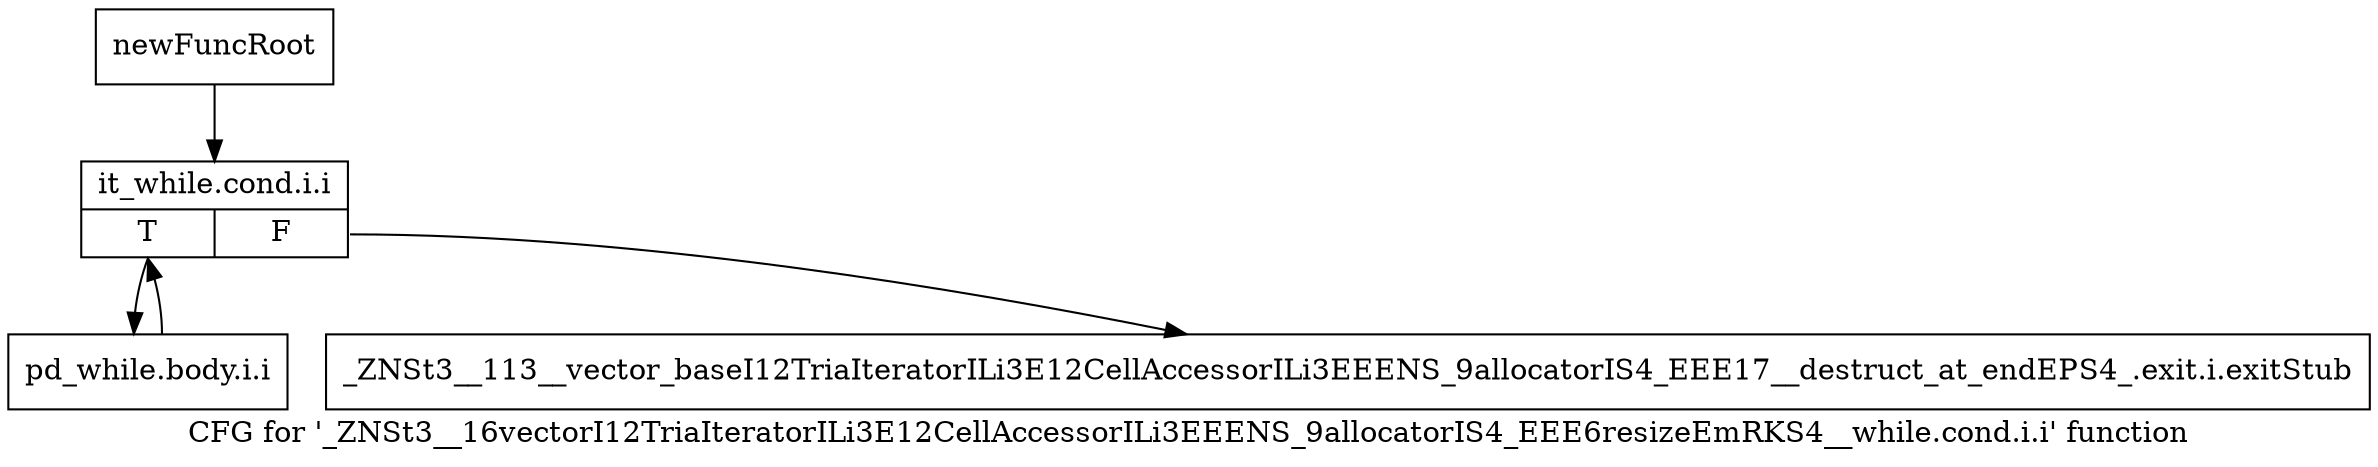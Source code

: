 digraph "CFG for '_ZNSt3__16vectorI12TriaIteratorILi3E12CellAccessorILi3EEENS_9allocatorIS4_EEE6resizeEmRKS4__while.cond.i.i' function" {
	label="CFG for '_ZNSt3__16vectorI12TriaIteratorILi3E12CellAccessorILi3EEENS_9allocatorIS4_EEE6resizeEmRKS4__while.cond.i.i' function";

	Node0x9480b90 [shape=record,label="{newFuncRoot}"];
	Node0x9480b90 -> Node0x9480c30;
	Node0x9480be0 [shape=record,label="{_ZNSt3__113__vector_baseI12TriaIteratorILi3E12CellAccessorILi3EEENS_9allocatorIS4_EEE17__destruct_at_endEPS4_.exit.i.exitStub}"];
	Node0x9480c30 [shape=record,label="{it_while.cond.i.i|{<s0>T|<s1>F}}"];
	Node0x9480c30:s0 -> Node0x9480c80;
	Node0x9480c30:s1 -> Node0x9480be0;
	Node0x9480c80 [shape=record,label="{pd_while.body.i.i}"];
	Node0x9480c80 -> Node0x9480c30;
}
